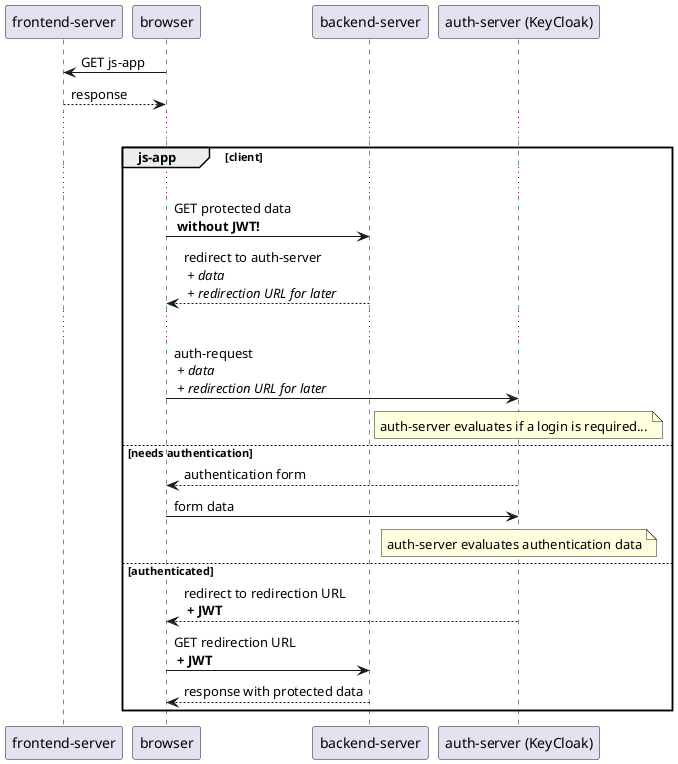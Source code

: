 @startuml oauth-flow

"frontend-server" as front <- browser : GET js-app
browser <-- front : response
...

group js-app [client]

...
browser -> "backend-server" as back : GET protected data\n <b>without JWT!</b>
back --> browser : redirect to auth-server\n<i> + data</i>\n<i> + redirection URL for later</i>
...

browser -> "auth-server (KeyCloak)" as auth : auth-request\n<i> + data</i>\n<i> + redirection URL for later</i>

note over auth
auth-server evaluates if a login is required...
end note

else needs authentication
auth --> browser : authentication form
browser -> auth : form data

note over auth
auth-server evaluates authentication data
end note

else authenticated
auth --> browser : redirect to redirection URL\n <b>+ JWT</b>
browser -> back : GET redirection URL\n <b>+ JWT</b>
back --> browser : response with protected data

end

@enduml